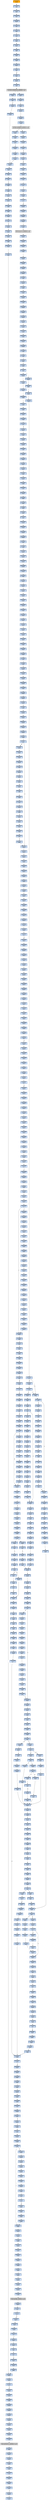 strict digraph G {
	graph [bgcolor=transparent,
		name=G
	];
	node [color=lightsteelblue,
		fillcolor=lightsteelblue,
		shape=rectangle,
		style=filled
	];
	"0x004369d3"	[label="0x004369d3
andl"];
	"0x004369d9"	[label="0x004369d9
orl"];
	"0x004369d3" -> "0x004369d9"	[color="#000000"];
	"0x004369f1"	[label="0x004369f1
movl"];
	"0x004369f4"	[label="0x004369f4
movl"];
	"0x004369f1" -> "0x004369f4"	[color="#000000"];
	"0x00436b6d"	[label="0x00436b6d
pushl"];
	"0x00436b6e"	[label="0x00436b6e
leal"];
	"0x00436b6d" -> "0x00436b6e"	[color="#000000"];
	"0x004367e7"	[label="0x004367e7
popl"];
	"0x004367e8"	[label="0x004367e8
movl"];
	"0x004367e7" -> "0x004367e8"	[color="#000000"];
	"0x004369c7"	[label="0x004369c7
movl"];
	"0x004369c9"	[label="0x004369c9
movl"];
	"0x004369c7" -> "0x004369c9"	[color="#000000"];
	"0x004367be"	[label="0x004367be
movb"];
	"0x004367c2"	[label="0x004367c2
movl"];
	"0x004367be" -> "0x004367c2"	[color="#000000"];
	"0x00436a85"	[label="0x00436a85
pushl"];
	"0x00436a86"	[label="0x00436a86
pushl"];
	"0x00436a85" -> "0x00436a86"	[color="#000000"];
	"0x00436416"	[label="0x00436416
jne"];
	"0x00436420"	[label="0x00436420
pushl"];
	"0x00436416" -> "0x00436420"	[color="#000000",
		label=T];
	"0x004369b8"	[label="0x004369b8
cmpl"];
	"0x004369bc"	[label="0x004369bc
jb"];
	"0x004369b8" -> "0x004369bc"	[color="#000000"];
	"0x004369b5"	[label="0x004369b5
pushl"];
	"0x004369b6"	[label="0x004369b6
movl"];
	"0x004369b5" -> "0x004369b6"	[color="#000000"];
	"0x004367fb"	[label="0x004367fb
subl"];
	"0x004367fd"	[label="0x004367fd
andl"];
	"0x004367fb" -> "0x004367fd"	[color="#000000"];
	"0x0043683f"	[label="0x0043683f
pushl"];
	"0x00436840"	[label="0x00436840
movl"];
	"0x0043683f" -> "0x00436840"	[color="#000000"];
	"0x0043697f"	[label="0x0043697f
movl"];
	"0x00436983"	[label="0x00436983
movl"];
	"0x0043697f" -> "0x00436983"	[color="#000000"];
	"0x004369ee"	[label="0x004369ee
movl"];
	"0x004369ee" -> "0x004369f1"	[color="#000000"];
	"0x00436cf8"	[label="0x00436cf8
popl"];
	"0x00436cf9"	[label="0x00436cf9
subl"];
	"0x00436cf8" -> "0x00436cf9"	[color="#000000"];
	"0x00436e9c"	[label="0x00436e9c
cmpl"];
	"0x00436ea0"	[label="0x00436ea0
jb"];
	"0x00436e9c" -> "0x00436ea0"	[color="#000000"];
	"0x00436eab"	[label="0x00436eab
movb"];
	"0x00436ead"	[label="0x00436ead
incl"];
	"0x00436eab" -> "0x00436ead"	[color="#000000"];
	"0x0043680b"	[label="0x0043680b
popl"];
	"0x0043680c"	[label="0x0043680c
ret"];
	"0x0043680b" -> "0x0043680c"	[color="#000000"];
	"0x00436a36"	[label="0x00436a36
jmp"];
	"0x00436a58"	[label="0x00436a58
movl"];
	"0x00436a36" -> "0x00436a58"	[color="#000000"];
	"0x00436f86"	[label="0x00436f86
addl"];
	"0x00436f89"	[label="0x00436f89
ret"];
	"0x00436f86" -> "0x00436f89"	[color="#000000"];
	"0x00436a2a"	[label="0x00436a2a
jmp"];
	"0x00436a2a" -> "0x00436a58"	[color="#000000"];
	"0x00436994"	[label="0x00436994
movl"];
	"0x00436996"	[label="0x00436996
movl"];
	"0x00436994" -> "0x00436996"	[color="#000000"];
	"0x00436729"	[label="0x00436729
addl"];
	"0x0043672f"	[label="0x0043672f
ret"];
	"0x00436729" -> "0x0043672f"	[color="#000000"];
	"0x00436425"	[label="0x00436425
ret"];
	"0x0043605d"	[label="0x0043605d
jne"];
	"0x0043605f"	[label="0x0043605f
leal"];
	"0x0043605d" -> "0x0043605f"	[color="#000000",
		label=F];
	"0x00436d32"	[label="0x00436d32
jae"];
	"0x00436d34"	[label="0x00436d34
movl"];
	"0x00436d32" -> "0x00436d34"	[color="#000000",
		label=F];
	"0x00436b74"	[label="0x00436b74
movl"];
	"0x00436b76"	[label="0x00436b76
call"];
	"0x00436b74" -> "0x00436b76"	[color="#000000"];
	"0x00436993"	[label="0x00436993
incl"];
	"0x00436993" -> "0x00436994"	[color="#000000"];
	"0x00436b5a"	[label="0x00436b5a
call"];
	"0x00436b63"	[label="0x00436b63
subl"];
	"0x00436b5a" -> "0x00436b63"	[color="#000000"];
	"0x004367b9"	[label="0x004367b9
movl"];
	"0x004367bb"	[label="0x004367bb
movb"];
	"0x004367b9" -> "0x004367bb"	[color="#000000"];
	"0x004369c0"	[label="0x004369c0
movb"];
	"0x004369c2"	[label="0x004369c2
incl"];
	"0x004369c0" -> "0x004369c2"	[color="#000000"];
	"0x00436817"	[label="0x00436817
movl"];
	"0x0043681d"	[label="0x0043681d
movl"];
	"0x00436817" -> "0x0043681d"	[color="#000000"];
	"0x00436988"	[label="0x00436988
movb"];
	"0x0043698b"	[label="0x0043698b
movl"];
	"0x00436988" -> "0x0043698b"	[color="#000000"];
	"0x00436373"	[label="0x00436373
movl"];
	"0x00436375"	[label="0x00436375
movl"];
	"0x00436373" -> "0x00436375"	[color="#000000"];
	"0x00436960"	[label="0x00436960
xorl"];
	"0x00436962"	[label="0x00436962
testl"];
	"0x00436960" -> "0x00436962"	[color="#000000"];
	"0x00436163"	[label="0x00436163
addl"];
	"0x00436169"	[label="0x00436169
movl"];
	"0x00436163" -> "0x00436169"	[color="#000000"];
	"0x004369f9"	[label="0x004369f9
subl"];
	"0x004369f4" -> "0x004369f9"	[color="#000000"];
	"0x00436174"	[label="0x00436174
movl"];
	"0x00436176"	[label="0x00436176
andl"];
	"0x00436174" -> "0x00436176"	[color="#000000"];
	"0x004369e1"	[label="0x004369e1
movl"];
	"0x004369e4"	[label="0x004369e4
movl"];
	"0x004369e1" -> "0x004369e4"	[color="#000000"];
	"0x00436a1d"	[label="0x00436a1d
cmpl"];
	"0x00436a20"	[label="0x00436a20
jae"];
	"0x00436a1d" -> "0x00436a20"	[color="#000000"];
	"0x00436a82"	[label="0x00436a82
popl"];
	"0x00436a83"	[label="0x00436a83
ret"];
	"0x00436a82" -> "0x00436a83"	[color="#000000"];
	"0x00436e2b"	[label="0x00436e2b
movl"];
	"0x00436e2e"	[label="0x00436e2e
leal"];
	"0x00436e2b" -> "0x00436e2e"	[color="#000000"];
	"0x0043684d"	[label="0x0043684d
leal"];
	"0x00436851"	[label="0x00436851
xorl"];
	"0x0043684d" -> "0x00436851"	[color="#000000"];
	"0x0043680a"	[label="0x0043680a
popl"];
	"0x0043680a" -> "0x0043680b"	[color="#000000"];
	"0x00436892"	[label="0x00436892
movl"];
	"0x0043689a"	[label="0x0043689a
movl"];
	"0x00436892" -> "0x0043689a"	[color="#000000"];
	"0x004369a7"	[label="0x004369a7
addl"];
	"0x004369ad"	[label="0x004369ad
ret"];
	"0x004369a7" -> "0x004369ad"	[color="#000000"];
	"0x0043604f"	[label="0x0043604f
call"];
	GETPROCADDRESS_KERNEL32_DLL	[color=lightgrey,
		fillcolor=lightgrey,
		label="GETPROCADDRESS_KERNEL32_DLL
GETPROCADDRESS-KERNEL32-DLL"];
	"0x0043604f" -> GETPROCADDRESS_KERNEL32_DLL	[color="#000000"];
	"0x00436251"	[label="0x00436251
je"];
	"0x00436264"	[label="0x00436264
movl"];
	"0x00436251" -> "0x00436264"	[color="#000000",
		label=T];
	"0x00436a71"	[label="0x00436a71
movl"];
	"0x00436a75"	[label="0x00436a75
addl"];
	"0x00436a71" -> "0x00436a75"	[color="#000000"];
	"0x0043638f"	[label="0x0043638f
movl"];
	"0x00436392"	[label="0x00436392
addl"];
	"0x0043638f" -> "0x00436392"	[color="#000000"];
	"0x00436929"	[label="0x00436929
incl"];
	"0x0043692a"	[label="0x0043692a
decl"];
	"0x00436929" -> "0x0043692a"	[color="#000000"];
	"0x0043695a"	[label="0x0043695a
movl"];
	"0x0043695a" -> "0x00436960"	[color="#000000"];
	"0x00436e78"	[label="0x00436e78
movl"];
	"0x00436e7d"	[label="0x00436e7d
movl"];
	"0x00436e78" -> "0x00436e7d"	[color="#000000"];
	"0x00436400"	[label="0x00436400
movl"];
	"0x00436405"	[label="0x00436405
pushl"];
	"0x00436400" -> "0x00436405"	[color="#000000"];
	"0x00436397"	[label="0x00436397
pushl"];
	"0x00436398"	[label="0x00436398
pushl"];
	"0x00436397" -> "0x00436398"	[color="#000000"];
	"0x004360b2"	[label="0x004360b2
pushl"];
	"0x004360b7"	[label="0x004360b7
pushl"];
	"0x004360b2" -> "0x004360b7"	[color="#000000"];
	"0x00436f5d"	[label="0x00436f5d
movl"];
	"0x00436f61"	[label="0x00436f61
movl"];
	"0x00436f5d" -> "0x00436f61"	[color="#000000"];
	"0x0043600c"	[label="0x0043600c
pushl"];
	"0x0043600d"	[label="0x0043600d
ret"];
	"0x0043600c" -> "0x0043600d"	[color="#000000"];
	"0x00436292"	[label="0x00436292
movl"];
	"0x00436298"	[label="0x00436298
movl"];
	"0x00436292" -> "0x00436298"	[color="#000000"];
	"0x00436e46"	[label="0x00436e46
movl"];
	"0x00436e49"	[label="0x00436e49
movl"];
	"0x00436e46" -> "0x00436e49"	[color="#000000"];
	"0x00436f4c"	[label="0x00436f4c
movb"];
	"0x00436f4e"	[label="0x00436f4e
movb"];
	"0x00436f4c" -> "0x00436f4e"	[color="#000000"];
	"0x00436845"	[label="0x00436845
movl"];
	"0x0043684b"	[label="0x0043684b
xorl"];
	"0x00436845" -> "0x0043684b"	[color="#000000"];
	"0x00436183"	[label="0x00436183
pushl"];
	"0x00436189"	[label="0x00436189
call"];
	"0x00436183" -> "0x00436189"	[color="#000000"];
	"0x00436af1"	[label="0x00436af1
movl"];
	"0x00436af7"	[label="0x00436af7
popl"];
	"0x00436af1" -> "0x00436af7"	[color="#000000"];
	"0x00436d3c"	[label="0x00436d3c
movl"];
	"0x00436d3e"	[label="0x00436d3e
movl"];
	"0x00436d3c" -> "0x00436d3e"	[color="#000000"];
	"0x00436904"	[label="0x00436904
shll"];
	"0x00436907"	[label="0x00436907
movw"];
	"0x00436904" -> "0x00436907"	[color="#000000"];
	"0x004367a4"	[label="0x004367a4
pushl"];
	"0x004367a5"	[label="0x004367a5
movl"];
	"0x004367a4" -> "0x004367a5"	[color="#000000"];
	"0x00436e3f"	[label="0x00436e3f
movb"];
	"0x00436e41"	[label="0x00436e41
incl"];
	"0x00436e3f" -> "0x00436e41"	[color="#000000"];
	"0x00436802"	[label="0x00436802
shrl"];
	"0x004367fd" -> "0x00436802"	[color="#000000"];
	"0x004367ee"	[label="0x004367ee
movl"];
	"0x004367f2"	[label="0x004367f2
subl"];
	"0x004367ee" -> "0x004367f2"	[color="#000000"];
	"0x00436ede"	[label="0x00436ede
subl"];
	"0x00436ee0"	[label="0x00436ee0
addl"];
	"0x00436ede" -> "0x00436ee0"	[color="#000000"];
	"0x004368ab"	[label="0x004368ab
addl"];
	"0x004368ad"	[label="0x004368ad
cmpl"];
	"0x004368ab" -> "0x004368ad"	[color="#000000"];
	"0x00436b4f"	[label="0x00436b4f
movl"];
	"0x00436b55"	[label="0x00436b55
repz"];
	"0x00436b4f" -> "0x00436b55"	[color="#000000"];
	"0x00436cb2"	[label="0x00436cb2
movb"];
	"0x00436cb9"	[label="0x00436cb9
xorl"];
	"0x00436cb2" -> "0x00436cb9"	[color="#000000"];
	"0x00436394"	[label="0x00436394
pushl"];
	"0x00436395"	[label="0x00436395
pushl"];
	"0x00436394" -> "0x00436395"	[color="#000000"];
	"0x00436915"	[label="0x00436915
andl"];
	"0x00436918"	[label="0x00436918
repz"];
	"0x00436915" -> "0x00436918"	[color="#000000"];
	"0x004362aa"	[label="0x004362aa
testl"];
	"0x004362ac"	[label="0x004362ac
jne"];
	"0x004362aa" -> "0x004362ac"	[color="#000000"];
	"0x0043624f"	[label="0x0043624f
orl"];
	"0x0043624f" -> "0x00436251"	[color="#000000"];
	"0x004366dc"	[label="0x004366dc
movl"];
	"0x004366e3"	[label="0x004366e3
movl"];
	"0x004366dc" -> "0x004366e3"	[color="#000000"];
	"0x00436f47"	[label="0x00436f47
movl"];
	"0x00436f49"	[label="0x00436f49
subl"];
	"0x00436f47" -> "0x00436f49"	[color="#000000"];
	"0x0043690f"	[label="0x0043690f
movl"];
	"0x00436911"	[label="0x00436911
movl"];
	"0x0043690f" -> "0x00436911"	[color="#000000"];
	"0x0043604a"	[label="0x0043604a
leal"];
	"0x0043604d"	[label="0x0043604d
pushl"];
	"0x0043604a" -> "0x0043604d"	[color="#000000"];
	"0x00436243"	[label="0x00436243
movl"];
	"0x00436249"	[label="0x00436249
movl"];
	"0x00436243" -> "0x00436249"	[color="#000000"];
	"0x00436378"	[label="0x00436378
movl"];
	"0x00436375" -> "0x00436378"	[color="#000000"];
	"0x004362bb"	[label="0x004362bb
movl"];
	"0x004362be"	[label="0x004362be
addl"];
	"0x004362bb" -> "0x004362be"	[color="#000000"];
	"0x00436ab5"	[label="0x00436ab5
movl"];
	"0x00436ab9"	[label="0x00436ab9
leal"];
	"0x00436ab5" -> "0x00436ab9"	[color="#000000"];
	"0x00436bad"	[label="0x00436bad
movl"];
	"0x00436baf"	[label="0x00436baf
call"];
	"0x00436bad" -> "0x00436baf"	[color="#000000"];
	"0x004367e5"	[label="0x004367e5
jae"];
	"0x004367e5" -> "0x004367e7"	[color="#000000",
		label=F];
	"0x004368d8"	[label="0x004368d8
movl"];
	"0x004368dc"	[label="0x004368dc
movl"];
	"0x004368d8" -> "0x004368dc"	[color="#000000"];
	"0x0043688e"	[label="0x0043688e
movl"];
	"0x0043688e" -> "0x00436892"	[color="#000000"];
	"0x00436afe"	[label="0x00436afe
popl"];
	"0x00436aff"	[label="0x00436aff
ret"];
	"0x00436afe" -> "0x00436aff"	[color="#000000"];
	"0x00436d2d"	[label="0x00436d2d
cmpl"];
	"0x00436d2d" -> "0x00436d32"	[color="#000000"];
	"0x00436cf1"	[label="0x00436cf1
ret"];
	"0x00436f6c"	[label="0x00436f6c
testb"];
	"0x00436cf1" -> "0x00436f6c"	[color="#000000"];
	"0x00436f57"	[label="0x00436f57
movl"];
	"0x00436f5b"	[label="0x00436f5b
addl"];
	"0x00436f57" -> "0x00436f5b"	[color="#000000"];
	"0x004367d9"	[label="0x004367d9
addl"];
	"0x004367db"	[label="0x004367db
movl"];
	"0x004367d9" -> "0x004367db"	[color="#000000"];
	"0x004369e6"	[label="0x004369e6
movl"];
	"0x004369e4" -> "0x004369e6"	[color="#000000"];
	"0x00436826"	[label="0x00436826
movl"];
	"0x0043682c"	[label="0x0043682c
addl"];
	"0x00436826" -> "0x0043682c"	[color="#000000"];
	"0x00436b6a"	[label="0x00436b6a
movl"];
	"0x00436b6c"	[label="0x00436b6c
pushl"];
	"0x00436b6a" -> "0x00436b6c"	[color="#000000"];
	"0x004368b3"	[label="0x004368b3
movl"];
	"0x004368b7"	[label="0x004368b7
ja"];
	"0x004368b3" -> "0x004368b7"	[color="#000000"];
	"0x0043615f"	[label="0x0043615f
movl"];
	"0x00436161"	[label="0x00436161
movl"];
	"0x0043615f" -> "0x00436161"	[color="#000000"];
	"0x004367eb"	[label="0x004367eb
movl"];
	"0x004367eb" -> "0x004367ee"	[color="#000000"];
	"0x00436415"	[label="0x00436415
popa"];
	"0x00436415" -> "0x00436416"	[color="#000000"];
	"0x004369a6"	[label="0x004369a6
popl"];
	"0x004369a6" -> "0x004369a7"	[color="#000000"];
	"0x00436b2a"	[label="0x00436b2a
movl"];
	"0x00436b30"	[label="0x00436b30
xorl"];
	"0x00436b2a" -> "0x00436b30"	[color="#000000"];
	"0x00436f83"	[label="0x00436f83
movb"];
	"0x00436f85"	[label="0x00436f85
popl"];
	"0x00436f83" -> "0x00436f85"	[color="#000000"];
	"0x00436a95"	[label="0x00436a95
pushl"];
	"0x00436a96"	[label="0x00436a96
call"];
	"0x00436a95" -> "0x00436a96"	[color="#000000"];
	"0x004361c8"	[label="0x004361c8
je"];
	"0x004361c8" -> "0x00436243"	[color="#000000",
		label=T];
	"0x004368c9"	[label="0x004368c9
cmpl"];
	"0x004368cc"	[label="0x004368cc
movl"];
	"0x004368c9" -> "0x004368cc"	[color="#000000"];
	"0x00436a19"	[label="0x00436a19
movl"];
	"0x00436a1b"	[label="0x00436a1b
jmp"];
	"0x00436a19" -> "0x00436a1b"	[color="#000000"];
	"0x00436a38"	[label="0x00436a38
cmpl"];
	"0x00436a3b"	[label="0x00436a3b
jae"];
	"0x00436a38" -> "0x00436a3b"	[color="#000000"];
	"0x00436885"	[label="0x00436885
movl"];
	"0x00436888"	[label="0x00436888
movl"];
	"0x00436885" -> "0x00436888"	[color="#000000"];
	"0x00436bb4"	[label="0x00436bb4
testb"];
	"0x00436bb6"	[label="0x00436bb6
jne"];
	"0x00436bb4" -> "0x00436bb6"	[color="#000000"];
	"0x00436a25"	[label="0x00436a25
sbbl"];
	"0x00436a27"	[label="0x00436a27
addl"];
	"0x00436a25" -> "0x00436a27"	[color="#000000"];
	"0x00436972"	[label="0x00436972
je"];
	"0x00436972" -> "0x00436996"	[color="#000000",
		label=T];
	"0x00436974"	[label="0x00436974
movl"];
	"0x00436972" -> "0x00436974"	[color="#000000",
		label=F];
	"0x004361b0"	[label="0x004361b0
je"];
	"0x004361ba"	[label="0x004361ba
movl"];
	"0x004361b0" -> "0x004361ba"	[color="#000000",
		label=T];
	"0x004360e8"	[label="0x004360e8
pushl"];
	"0x004360e9"	[label="0x004360e9
movl"];
	"0x004360e8" -> "0x004360e9"	[color="#000000"];
	"0x0043608d"	[label="0x0043608d
movl"];
	"0x00436093"	[label="0x00436093
orl"];
	"0x0043608d" -> "0x00436093"	[color="#000000"];
	"0x00436f5b" -> "0x00436f5d"	[color="#000000"];
	"0x00436a42"	[label="0x00436a42
jmp"];
	"0x00436a42" -> "0x00436a58"	[color="#000000"];
	"0x0043640d"	[label="0x0043640d
orl"];
	"0x0043640f"	[label="0x0043640f
movl"];
	"0x0043640d" -> "0x0043640f"	[color="#000000"];
	"0x00436a44"	[label="0x00436a44
cmpl"];
	"0x00436a3b" -> "0x00436a44"	[color="#000000",
		label=T];
	"0x00436a3d"	[label="0x00436a3d
movl"];
	"0x00436a3b" -> "0x00436a3d"	[color="#000000",
		label=F];
	"0x00436a6a"	[label="0x00436a6a
subl"];
	"0x00436a6c"	[label="0x00436a6c
subl"];
	"0x00436a6a" -> "0x00436a6c"	[color="#000000"];
	"0x004369fd"	[label="0x004369fd
movl"];
	"0x00436a00"	[label="0x00436a00
andl"];
	"0x004369fd" -> "0x00436a00"	[color="#000000"];
	"0x0043611d"	[label="0x0043611d
xorl"];
	"0x0043611f"	[label="0x0043611f
orl"];
	"0x0043611d" -> "0x0043611f"	[color="#000000"];
	"0x0043602f"	[label="0x0043602f
jne"];
	"0x00436035"	[label="0x00436035
leal"];
	"0x0043602f" -> "0x00436035"	[color="#000000",
		label=F];
	"0x00436ec6"	[label="0x00436ec6
movl"];
	"0x00436ec8"	[label="0x00436ec8
cmpl"];
	"0x00436ec6" -> "0x00436ec8"	[color="#000000"];
	"0x00436ca5"	[label="0x00436ca5
jne"];
	"0x00436ca5" -> "0x00436cb2"	[color="#000000",
		label=T];
	"0x00436804"	[label="0x00436804
addl"];
	"0x00436802" -> "0x00436804"	[color="#000000"];
	"0x00436384"	[label="0x00436384
jmp"];
	"0x00436271"	[label="0x00436271
movl"];
	"0x00436384" -> "0x00436271"	[color="#000000"];
	"0x00436f51"	[label="0x00436f51
movl"];
	"0x00436f53"	[label="0x00436f53
cmpl"];
	"0x00436f51" -> "0x00436f53"	[color="#000000"];
	"0x00436abc"	[label="0x00436abc
pushl"];
	"0x00436ab9" -> "0x00436abc"	[color="#000000"];
	"0x00436154"	[label="0x00436154
popl"];
	"0x00436155"	[label="0x00436155
jmp"];
	"0x00436154" -> "0x00436155"	[color="#000000"];
	"0x00436ea2"	[label="0x00436ea2
movl"];
	"0x00436ea5"	[label="0x00436ea5
movl"];
	"0x00436ea2" -> "0x00436ea5"	[color="#000000"];
	"0x00436108"	[label="0x00436108
incb"];
	"0x0043610e"	[label="0x0043610e
pushl"];
	"0x00436108" -> "0x0043610e"	[color="#000000"];
	"0x00436718"	[label="0x00436718
testb"];
	"0x0043671a"	[label="0x0043671a
jne"];
	"0x00436718" -> "0x0043671a"	[color="#000000"];
	"0x004360eb"	[label="0x004360eb
addl"];
	"0x004360e9" -> "0x004360eb"	[color="#000000"];
	"0x004368eb"	[label="0x004368eb
andl"];
	"0x004368f0"	[label="0x004368f0
subl"];
	"0x004368eb" -> "0x004368f0"	[color="#000000"];
	"0x00436f81"	[label="0x00436f81
popl"];
	"0x00436f82"	[label="0x00436f82
popl"];
	"0x00436f81" -> "0x00436f82"	[color="#000000"];
	"0x00436949"	[label="0x00436949
je"];
	"0x00436949" -> "0x0043695a"	[color="#000000",
		label=T];
	"0x004368c4"	[label="0x004368c4
movl"];
	"0x004368c7"	[label="0x004368c7
addl"];
	"0x004368c4" -> "0x004368c7"	[color="#000000"];
	"0x00436d3b"	[label="0x00436d3b
incl"];
	"0x00436d3b" -> "0x00436d3c"	[color="#000000"];
	"0x0043692b"	[label="0x0043692b
addl"];
	"0x0043692e"	[label="0x0043692e
cmpl"];
	"0x0043692b" -> "0x0043692e"	[color="#000000"];
	"0x00436151"	[label="0x00436151
popl"];
	"0x00436152"	[label="0x00436152
popl"];
	"0x00436151" -> "0x00436152"	[color="#000000"];
	"0x00436b12"	[label="0x00436b12
movl"];
	"0x00436b14"	[label="0x00436b14
movl"];
	"0x00436b12" -> "0x00436b14"	[color="#000000"];
	"0x004360fc"	[label="0x004360fc
call"];
	"0x004366c8"	[label="0x004366c8
movl"];
	"0x004360fc" -> "0x004366c8"	[color="#000000"];
	"0x004362a2"	[label="0x004362a2
movl"];
	"0x004362a8"	[label="0x004362a8
movl"];
	"0x004362a2" -> "0x004362a8"	[color="#000000"];
	"0x00436b24"	[label="0x00436b24
movl"];
	"0x00436b24" -> "0x00436b2a"	[color="#000000"];
	"0x00436e97"	[label="0x00436e97
leal"];
	"0x00436e9a"	[label="0x00436e9a
jmp"];
	"0x00436e97" -> "0x00436e9a"	[color="#000000"];
	"0x00436a83" -> "0x00436d2d"	[color="#000000"];
	"0x00436e95"	[label="0x00436e95
addl"];
	"0x00436a83" -> "0x00436e95"	[color="#000000"];
	"0x00436877"	[label="0x00436877
jb"];
	"0x00436879"	[label="0x00436879
movl"];
	"0x00436877" -> "0x00436879"	[color="#000000",
		label=F];
	"0x00436f6e"	[label="0x00436f6e
je"];
	"0x00436f70"	[label="0x00436f70
cmpl"];
	"0x00436f6e" -> "0x00436f70"	[color="#000000",
		label=F];
	"0x00436e24"	[label="0x00436e24
je"];
	"0x00436e24" -> "0x00436e9c"	[color="#000000",
		label=T];
	"0x00436e26"	[label="0x00436e26
cmpl"];
	"0x00436e24" -> "0x00436e26"	[color="#000000",
		label=F];
	"0x00436cbb"	[label="0x00436cbb
cmpb"];
	"0x00436cc3"	[label="0x00436cc3
jne"];
	"0x00436cbb" -> "0x00436cc3"	[color="#000000"];
	"0x00436ce8"	[label="0x00436ce8
movb"];
	"0x00436cea"	[label="0x00436cea
popl"];
	"0x00436ce8" -> "0x00436cea"	[color="#000000"];
	"0x00436a27" -> "0x00436a2a"	[color="#000000"];
	"0x00436af8"	[label="0x00436af8
popl"];
	"0x00436af9"	[label="0x00436af9
addl"];
	"0x00436af8" -> "0x00436af9"	[color="#000000"];
	"0x004368e9"	[label="0x004368e9
movl"];
	"0x004368e9" -> "0x004368eb"	[color="#000000"];
	"0x00436869"	[label="0x00436869
movl"];
	"0x0043686d"	[label="0x0043686d
leal"];
	"0x00436869" -> "0x0043686d"	[color="#000000"];
	"0x00436e34"	[label="0x00436e34
jb"];
	"0x00436e36"	[label="0x00436e36
movl"];
	"0x00436e34" -> "0x00436e36"	[color="#000000",
		label=F];
	"0x00436e67"	[label="0x00436e67
movl"];
	"0x00436e34" -> "0x00436e67"	[color="#000000",
		label=T];
	"0x00436b32"	[label="0x00436b32
movl"];
	"0x00436b30" -> "0x00436b32"	[color="#000000"];
	"0x00436e90"	[label="0x00436e90
call"];
	"0x004369b0"	[label="0x004369b0
pushl"];
	"0x00436e90" -> "0x004369b0"	[color="#000000"];
	"0x00436ca3"	[label="0x00436ca3
testb"];
	"0x00436ca3" -> "0x00436ca5"	[color="#000000"];
	"0x004368a1"	[label="0x004368a1
movl"];
	"0x004368a5"	[label="0x004368a5
movl"];
	"0x004368a1" -> "0x004368a5"	[color="#000000"];
	"0x004367b3"	[label="0x004367b3
pushl"];
	"0x004367b4"	[label="0x004367b4
movl"];
	"0x004367b3" -> "0x004367b4"	[color="#000000"];
	"0x0043683a"	[label="0x0043683a
pushl"];
	"0x0043683b"	[label="0x0043683b
pushl"];
	"0x0043683a" -> "0x0043683b"	[color="#000000"];
	"0x00436853"	[label="0x00436853
repz"];
	"0x00436855"	[label="0x00436855
movl"];
	"0x00436853" -> "0x00436855"	[color="#000000"];
	"0x00436813"	[label="0x00436813
movl"];
	"0x00436813" -> "0x00436817"	[color="#000000"];
	"0x00436048"	[label="0x00436048
movl"];
	"0x00436048" -> "0x0043604a"	[color="#000000"];
	"0x00436b0c"	[label="0x00436b0c
pushl"];
	"0x00436b0d"	[label="0x00436b0d
movl"];
	"0x00436b0c" -> "0x00436b0d"	[color="#000000"];
	"0x00436b59"	[label="0x00436b59
stosb"];
	"0x00436b59" -> "0x00436b5a"	[color="#000000"];
	"0x004362f1"	[label="0x004362f1
jne"];
	"0x00436365"	[label="0x00436365
movl"];
	"0x004362f1" -> "0x00436365"	[color="#000000",
		label=T];
	"0x00436106"	[label="0x00436106
jne"];
	"0x00436106" -> "0x00436108"	[color="#000000",
		label=F];
	"0x00436106" -> "0x00436155"	[color="#000000",
		label=T];
	"0x00436aa3"	[label="0x00436aa3
movl"];
	"0x00436aa8"	[label="0x00436aa8
addl"];
	"0x00436aa3" -> "0x00436aa8"	[color="#000000"];
	"0x00436ab3"	[label="0x00436ab3
jb"];
	"0x00436ab3" -> "0x00436ab5"	[color="#000000",
		label=F];
	"0x00436059"	[label="0x00436059
jne"];
	"0x0043605b"	[label="0x0043605b
cmpb"];
	"0x00436059" -> "0x0043605b"	[color="#000000",
		label=F];
	"0x00436e72"	[label="0x00436e72
subl"];
	"0x00436e74"	[label="0x00436e74
addl"];
	"0x00436e72" -> "0x00436e74"	[color="#000000"];
	"0x00436e6d"	[label="0x00436e6d
movl"];
	"0x00436e6d" -> "0x00436e72"	[color="#000000"];
	"0x004366cc"	[label="0x004366cc
subl"];
	"0x004366d2"	[label="0x004366d2
leal"];
	"0x004366cc" -> "0x004366d2"	[color="#000000"];
	"0x004369c3"	[label="0x004369c3
movb"];
	"0x004369c2" -> "0x004369c3"	[color="#000000"];
	"0x00436a77"	[label="0x00436a77
movl"];
	"0x00436a7d"	[label="0x00436a7d
popl"];
	"0x00436a77" -> "0x00436a7d"	[color="#000000"];
	"0x00436a49"	[label="0x00436a49
movl"];
	"0x00436a4e"	[label="0x00436a4e
jmp"];
	"0x00436a49" -> "0x00436a4e"	[color="#000000"];
	"0x00436b0f"	[label="0x00436b0f
leal"];
	"0x00436b0d" -> "0x00436b0f"	[color="#000000"];
	"0x00436ea8"	[label="0x00436ea8
shll"];
	"0x00436ea5" -> "0x00436ea8"	[color="#000000"];
	"0x00436b37"	[label="0x00436b37
movl"];
	"0x00436b3d"	[label="0x00436b3d
movl"];
	"0x00436b37" -> "0x00436b3d"	[color="#000000"];
	"0x0043604e"	[label="0x0043604e
pushl"];
	"0x0043604e" -> "0x0043604f"	[color="#000000"];
	"0x004368d5"	[label="0x004368d5
movl"];
	"0x004368d5" -> "0x004368d8"	[color="#000000"];
	"0x00436367"	[label="0x00436367
addl"];
	"0x00436365" -> "0x00436367"	[color="#000000"];
	"0x00436ef3"	[label="0x00436ef3
shrl"];
	"0x00436ef5"	[label="0x00436ef5
addl"];
	"0x00436ef3" -> "0x00436ef5"	[color="#000000"];
	"0x004368c7" -> "0x004368c9"	[color="#000000"];
	"0x004361a8"	[label="0x004361a8
movl"];
	"0x004361ae"	[label="0x004361ae
orl"];
	"0x004361a8" -> "0x004361ae"	[color="#000000"];
	"0x0043685e"	[label="0x0043685e
movl"];
	"0x00436862"	[label="0x00436862
jbe"];
	"0x0043685e" -> "0x00436862"	[color="#000000"];
	"0x00436ccb"	[label="0x00436ccb
jmp"];
	"0x00436cd4"	[label="0x00436cd4
movl"];
	"0x00436ccb" -> "0x00436cd4"	[color="#000000"];
	"0x0043636e"	[label="0x0043636e
jmp"];
	"0x00436367" -> "0x0043636e"	[color="#000000"];
	"0x00436e5f"	[label="0x00436e5f
movl"];
	"0x00436e62"	[label="0x00436e62
movl"];
	"0x00436e5f" -> "0x00436e62"	[color="#000000"];
	"0x00436b6c" -> "0x00436b6d"	[color="#000000"];
	"0x004369be"	[label="0x004369be
movl"];
	"0x004369be" -> "0x004369c0"	[color="#000000"];
	"0x00436eae"	[label="0x00436eae
movb"];
	"0x00436ead" -> "0x00436eae"	[color="#000000"];
	"0x00436e50"	[label="0x00436e50
andl"];
	"0x00436e55"	[label="0x00436e55
addl"];
	"0x00436e50" -> "0x00436e55"	[color="#000000"];
	"0x00436aa2"	[label="0x00436aa2
popl"];
	"0x00436aa2" -> "0x00436aa3"	[color="#000000"];
	"0x004369d0"	[label="0x004369d0
shll"];
	"0x004369d0" -> "0x004369d3"	[color="#000000"];
	"0x00436a7f"	[label="0x00436a7f
movl"];
	"0x00436a7f" -> "0x00436a82"	[color="#000000"];
	"0x00436cf2"	[label="0x00436cf2
call"];
	"0x00436a96" -> "0x00436cf2"	[color="#000000"];
	"0x00436f6c" -> "0x00436f6e"	[color="#000000"];
	"0x004363ff"	[label="0x004363ff
popl"];
	"0x004363ff" -> "0x00436400"	[color="#000000"];
	"0x004367e3"	[label="0x004367e3
cmpl"];
	"0x004367e3" -> "0x004367e5"	[color="#000000"];
	"0x0043684b" -> "0x0043684d"	[color="#000000"];
	"0x00436834"	[label="0x00436834
subl"];
	"0x00436baf" -> "0x00436834"	[color="#000000"];
	"0x004369a4"	[label="0x004369a4
movb"];
	"0x004369a4" -> "0x004369a6"	[color="#000000"];
	"0x0043690a"	[label="0x0043690a
shrl"];
	"0x0043690d"	[label="0x0043690d
repz"];
	"0x0043690a" -> "0x0043690d"	[color="#000000"];
	"0x0043699c"	[label="0x0043699c
incl"];
	"0x00436996" -> "0x0043699c"	[color="#000000"];
	"0x00436f07"	[label="0x00436f07
movl"];
	"0x00436f0d"	[label="0x00436f0d
movl"];
	"0x00436f07" -> "0x00436f0d"	[color="#000000"];
	"0x00436806"	[label="0x00436806
popl"];
	"0x00436804" -> "0x00436806"	[color="#000000"];
	"0x00436964"	[label="0x00436964
jbe"];
	"0x00436966"	[label="0x00436966
movl"];
	"0x00436964" -> "0x00436966"	[color="#000000",
		label=F];
	"0x00436a9b"	[label="0x00436a9b
movb"];
	"0x00436a9b" -> "0x00436aa2"	[color="#000000"];
	"0x00436f39"	[label="0x00436f39
movl"];
	"0x00436f3d"	[label="0x00436f3d
incl"];
	"0x00436f39" -> "0x00436f3d"	[color="#000000"];
	"0x00436389"	[label="0x00436389
movl"];
	"0x00436389" -> "0x0043638f"	[color="#000000"];
	"0x00436efc"	[label="0x00436efc
movl"];
	"0x00436f03"	[label="0x00436f03
testl"];
	"0x00436efc" -> "0x00436f03"	[color="#000000"];
	"0x0043689e"	[label="0x0043689e
leal"];
	"0x0043689a" -> "0x0043689e"	[color="#000000"];
	"0x004369e9"	[label="0x004369e9
cmpl"];
	"0x004369e6" -> "0x004369e9"	[color="#000000"];
	"0x00436f2b"	[label="0x00436f2b
movl"];
	"0x00436f31"	[label="0x00436f31
movl"];
	"0x00436f2b" -> "0x00436f31"	[color="#000000"];
	"0x004368bd"	[label="0x004368bd
movl"];
	"0x004368b7" -> "0x004368bd"	[color="#000000",
		label=F];
	"0x004362a8" -> "0x004362aa"	[color="#000000"];
	"0x00436179"	[label="0x00436179
repz"];
	"0x0043617b"	[label="0x0043617b
popl"];
	"0x00436179" -> "0x0043617b"	[color="#000000"];
	"0x00436a6e"	[label="0x00436a6e
popl"];
	"0x00436a6c" -> "0x00436a6e"	[color="#000000"];
	"0x004369cc"	[label="0x004369cc
movl"];
	"0x004369c9" -> "0x004369cc"	[color="#000000"];
	"0x00436b98"	[label="0x00436b98
movb"];
	"0x0043680c" -> "0x00436b98"	[color="#000000"];
	"0x00436a47"	[label="0x00436a47
jae"];
	"0x00436a47" -> "0x00436a49"	[color="#000000",
		label=F];
	"0x00436a31"	[label="0x00436a31
movl"];
	"0x00436a31" -> "0x00436a36"	[color="#000000"];
	"0x00436ee9"	[label="0x00436ee9
movl"];
	"0x00436eec"	[label="0x00436eec
subl"];
	"0x00436ee9" -> "0x00436eec"	[color="#000000"];
	"0x0043639a"	[label="0x0043639a
pushl"];
	"0x00436398" -> "0x0043639a"	[color="#000000"];
	"0x00436e31"	[label="0x00436e31
cmpl"];
	"0x00436e2e" -> "0x00436e31"	[color="#000000"];
	"0x00436f80"	[label="0x00436f80
popl"];
	"0x00436f80" -> "0x00436f81"	[color="#000000"];
	"0x004367d4"	[label="0x004367d4
orl"];
	"0x004367d6"	[label="0x004367d6
movl"];
	"0x004367d4" -> "0x004367d6"	[color="#000000"];
	"0x004362c0"	[label="0x004362c0
addl"];
	"0x004362c6"	[label="0x004362c6
testl"];
	"0x004362c0" -> "0x004362c6"	[color="#000000"];
	"0x0043604d" -> "0x0043604e"	[color="#000000"];
	"0x00436e80"	[label="0x00436e80
subl"];
	"0x00436e82"	[label="0x00436e82
andl"];
	"0x00436e80" -> "0x00436e82"	[color="#000000"];
	"0x004361c0"	[label="0x004361c0
movl"];
	"0x004361c6"	[label="0x004361c6
subl"];
	"0x004361c0" -> "0x004361c6"	[color="#000000"];
	"0x00436d36"	[label="0x00436d36
movb"];
	"0x00436d38"	[label="0x00436d38
movl"];
	"0x00436d36" -> "0x00436d38"	[color="#000000"];
	"0x00436926"	[label="0x00436926
addl"];
	"0x00436926" -> "0x00436929"	[color="#000000"];
	"0x00436807"	[label="0x00436807
movl"];
	"0x00436807" -> "0x0043680a"	[color="#000000"];
	"0x00436029"	[label="0x00436029
movl"];
	"0x00436029" -> "0x0043602f"	[color="#000000"];
	"0x0043691a"	[label="0x0043691a
movl"];
	"0x0043691e"	[label="0x0043691e
movl"];
	"0x0043691a" -> "0x0043691e"	[color="#000000"];
	"0x00436ed1"	[label="0x00436ed1
jae"];
	"0x00436ed3"	[label="0x00436ed3
movl"];
	"0x00436ed1" -> "0x00436ed3"	[color="#000000",
		label=F];
	"0x00436f37"	[label="0x00436f37
movl"];
	"0x00436f37" -> "0x00436f39"	[color="#000000"];
	"0x0043637b"	[label="0x0043637b
addl"];
	"0x0043637e"	[label="0x0043637e
movl"];
	"0x0043637b" -> "0x0043637e"	[color="#000000"];
	"0x004367de"	[label="0x004367de
movl"];
	"0x004367db" -> "0x004367de"	[color="#000000"];
	"0x004362c8"	[label="0x004362c8
je"];
	"0x004362c6" -> "0x004362c8"	[color="#000000"];
	"0x00436ecb"	[label="0x00436ecb
movl"];
	"0x00436ec8" -> "0x00436ecb"	[color="#000000"];
	"0x0043639d"	[label="0x0043639d
pushl"];
	"0x0043639a" -> "0x0043639d"	[color="#000000"];
	"0x00436ece"	[label="0x00436ece
movl"];
	"0x00436ecb" -> "0x00436ece"	[color="#000000"];
	"0x004362b1"	[label="0x004362b1
addl"];
	"0x004362b3"	[label="0x004362b3
addl"];
	"0x004362b1" -> "0x004362b3"	[color="#000000"];
	"0x00436e42"	[label="0x00436e42
movb"];
	"0x00436e41" -> "0x00436e42"	[color="#000000"];
	"0x004360bc"	[label="0x004360bc
pushl"];
	"0x004360b7" -> "0x004360bc"	[color="#000000"];
	"0x00436d3a"	[label="0x00436d3a
incl"];
	"0x00436d38" -> "0x00436d3a"	[color="#000000"];
	"0x004366d6"	[label="0x004366d6
pushl"];
	"0x004366d2" -> "0x004366d6"	[color="#000000"];
	"0x00436110"	[label="0x00436110
pushl"];
	"0x00436111"	[label="0x00436111
pushl"];
	"0x00436110" -> "0x00436111"	[color="#000000"];
	"0x00436a6f"	[label="0x00436a6f
shrl"];
	"0x00436a6e" -> "0x00436a6f"	[color="#000000"];
	"0x0043699f"	[label="0x0043699f
jb"];
	"0x004369a1"	[label="0x004369a1
popl"];
	"0x0043699f" -> "0x004369a1"	[color="#000000",
		label=F];
	"0x00436287"	[label="0x00436287
testl"];
	"0x00436289"	[label="0x00436289
jne"];
	"0x00436287" -> "0x00436289"	[color="#000000"];
	"0x00436a22"	[label="0x00436a22
cmpl"];
	"0x00436a22" -> "0x00436a25"	[color="#000000"];
	"0x00436e29"	[label="0x00436e29
jb"];
	"0x00436e26" -> "0x00436e29"	[color="#000000"];
	"0x00436e1f"	[label="0x00436e1f
popl"];
	"0x00436e20"	[label="0x00436e20
testb"];
	"0x00436e1f" -> "0x00436e20"	[color="#000000"];
	"0x0043685c"	[label="0x0043685c
cmpl"];
	"0x00436855" -> "0x0043685c"	[color="#000000"];
	"0x00436943"	[label="0x00436943
cmpl"];
	"0x00436943" -> "0x00436949"	[color="#000000"];
	"0x00436008"	[label="0x00436008
jmp"];
	"0x0043600d" -> "0x00436008"	[color="#000000"];
	"0x00436056"	[label="0x00436056
movb"];
	"0x00436058"	[label="0x00436058
scasb"];
	"0x00436056" -> "0x00436058"	[color="#000000"];
	"0x00436f85" -> "0x00436f86"	[color="#000000"];
	"0x00436e88"	[label="0x00436e88
shrl"];
	"0x00436e82" -> "0x00436e88"	[color="#000000"];
	"0x00436f22"	[label="0x00436f22
leal"];
	"0x00436f25"	[label="0x00436f25
movl"];
	"0x00436f22" -> "0x00436f25"	[color="#000000"];
	"0x004369bc" -> "0x004369ee"	[color="#000000",
		label=T];
	"0x004369bc" -> "0x004369be"	[color="#000000",
		label=F];
	"0x00436a44" -> "0x00436a47"	[color="#000000"];
	"0x00436f74"	[label="0x00436f74
jb"];
	"0x00436f70" -> "0x00436f74"	[color="#000000"];
	"0x00436f55"	[label="0x00436f55
jb"];
	"0x00436f55" -> "0x00436f57"	[color="#000000",
		label=F];
	"0x00436e39"	[label="0x00436e39
movl"];
	"0x00436e3c"	[label="0x00436e3c
shll"];
	"0x00436e39" -> "0x00436e3c"	[color="#000000"];
	"0x004368f4"	[label="0x004368f4
movb"];
	"0x004368f6"	[label="0x004368f6
movl"];
	"0x004368f4" -> "0x004368f6"	[color="#000000"];
	"0x00436121"	[label="0x00436121
je"];
	"0x00436121" -> "0x00436151"	[color="#000000",
		label=T];
	"0x00436a8b"	[label="0x00436a8b
xorl"];
	"0x00436a8d"	[label="0x00436a8d
leal"];
	"0x00436a8b" -> "0x00436a8d"	[color="#000000"];
	"0x00436cda"	[label="0x00436cda
leal"];
	"0x00436cde"	[label="0x00436cde
movl"];
	"0x00436cda" -> "0x00436cde"	[color="#000000"];
	"0x00436726"	[label="0x00436726
movl"];
	"0x0043671a" -> "0x00436726"	[color="#000000",
		label=T];
	"0x00436922"	[label="0x00436922
movl"];
	"0x00436922" -> "0x00436926"	[color="#000000"];
	"0x00436cc9"	[label="0x00436cc9
jb"];
	"0x00436cc9" -> "0x00436ccb"	[color="#000000",
		label=F];
	"0x00436aab"	[label="0x00436aab
shll"];
	"0x00436aad"	[label="0x00436aad
addl"];
	"0x00436aab" -> "0x00436aad"	[color="#000000"];
	"0x00436a65"	[label="0x00436a65
movl"];
	"0x00436a65" -> "0x00436a6a"	[color="#000000"];
	"0x00436406"	[label="0x00436406
addl"];
	"0x0043640c"	[label="0x0043640c
popl"];
	"0x00436406" -> "0x0043640c"	[color="#000000"];
	"0x00436bc3"	[label="0x00436bc3
xorl"];
	"0x00436bc5"	[label="0x00436bc5
movl"];
	"0x00436bc3" -> "0x00436bc5"	[color="#000000"];
	"0x00436907" -> "0x0043690a"	[color="#000000"];
	"0x00436ef7"	[label="0x00436ef7
cmpl"];
	"0x00436efa"	[label="0x00436efa
jae"];
	"0x00436ef7" -> "0x00436efa"	[color="#000000"];
	"0x00436cb9" -> "0x00436cbb"	[color="#000000"];
	"0x00436a1b" -> "0x00436a58"	[color="#000000"];
	"0x00436a3d" -> "0x00436a42"	[color="#000000"];
	"0x00436396"	[label="0x00436396
pushl"];
	"0x00436395" -> "0x00436396"	[color="#000000"];
	"0x004369de"	[label="0x004369de
addl"];
	"0x004369de" -> "0x004369e1"	[color="#000000"];
	"0x004367b4" -> "0x004367b9"	[color="#000000"];
	"0x004360fb"	[label="0x004360fb
pushl"];
	"0x004360fb" -> "0x004360fc"	[color="#000000"];
	"0x00436871"	[label="0x00436871
incl"];
	"0x0043686d" -> "0x00436871"	[color="#000000"];
	"0x0043696d"	[label="0x0043696d
movb"];
	"0x00436966" -> "0x0043696d"	[color="#000000"];
	"0x00436022"	[label="0x00436022
cmpl"];
	"0x00436022" -> "0x00436029"	[color="#000000"];
	"0x004367c7"	[label="0x004367c7
movl"];
	"0x004367cb"	[label="0x004367cb
shll"];
	"0x004367c7" -> "0x004367cb"	[color="#000000"];
	"0x00436efa" -> "0x00436efc"	[color="#000000",
		label=F];
	"0x00436f16"	[label="0x00436f16
movl"];
	"0x00436efa" -> "0x00436f16"	[color="#000000",
		label=T];
	"0x004368d3"	[label="0x004368d3
jl"];
	"0x004368d3" -> "0x004368d5"	[color="#000000",
		label=F];
	"0x004368d3" -> "0x00436922"	[color="#000000",
		label=T];
	"0x00436872"	[label="0x00436872
incl"];
	"0x00436871" -> "0x00436872"	[color="#000000"];
	"0x004361c6" -> "0x004361c8"	[color="#000000"];
	"0x0043600e"	[label="0x0043600e
call"];
	"0x00436008" -> "0x0043600e"	[color="#000000"];
	"0x004367d6" -> "0x004367d9"	[color="#000000"];
	"0x00436cc5"	[label="0x00436cc5
incl"];
	"0x00436cc6"	[label="0x00436cc6
cmpl"];
	"0x00436cc5" -> "0x00436cc6"	[color="#000000"];
	"0x0043626f"	[label="0x0043626f
addl"];
	"0x0043626f" -> "0x00436271"	[color="#000000"];
	"0x004360a7"	[label="0x004360a7
cmpl"];
	"0x004360aa"	[label="0x004360aa
je"];
	"0x004360a7" -> "0x004360aa"	[color="#000000"];
	"0x00436cd4" -> "0x00436cda"	[color="#000000"];
	"0x00436a14"	[label="0x00436a14
xorl"];
	"0x00436a16"	[label="0x00436a16
movb"];
	"0x00436a14" -> "0x00436a16"	[color="#000000"];
	"0x00436ea8" -> "0x00436eab"	[color="#000000"];
	"0x00436ce5"	[label="0x00436ce5
popl"];
	"0x00436ce6"	[label="0x00436ce6
popl"];
	"0x00436ce5" -> "0x00436ce6"	[color="#000000"];
	"0x00436b08"	[label="0x00436b08
movl"];
	"0x00436b08" -> "0x00436b0c"	[color="#000000"];
	"0x004368cf"	[label="0x004368cf
movl"];
	"0x004368cc" -> "0x004368cf"	[color="#000000"];
	"0x00436a5a"	[label="0x00436a5a
movl"];
	"0x00436a58" -> "0x00436a5a"	[color="#000000"];
	"0x00436ece" -> "0x00436ed1"	[color="#000000"];
	"0x00436a84"	[label="0x00436a84
pushl"];
	"0x00436a84" -> "0x00436a85"	[color="#000000"];
	"0x004369b2"	[label="0x004369b2
pushl"];
	"0x004369b3"	[label="0x004369b3
movl"];
	"0x004369b2" -> "0x004369b3"	[color="#000000"];
	"0x004369b1"	[label="0x004369b1
pushl"];
	"0x004369b0" -> "0x004369b1"	[color="#000000"];
	"0x00436f7a"	[label="0x00436f7a
movl"];
	"0x00436f74" -> "0x00436f7a"	[color="#000000",
		label=F];
	VIRTUALPROTECT_KERNEL32_DLL	[color=lightgrey,
		fillcolor=lightgrey,
		label="VIRTUALPROTECT_KERNEL32_DLL
VIRTUALPROTECT-KERNEL32-DLL"];
	VIRTUALPROTECT_KERNEL32_DLL -> "0x004363ff"	[color="#000000"];
	"0x00436274"	[label="0x00436274
testl"];
	"0x00436271" -> "0x00436274"	[color="#000000"];
	"0x00436e31" -> "0x00436e34"	[color="#000000"];
	"0x00436a62"	[label="0x00436a62
movl"];
	"0x00436a62" -> "0x00436a65"	[color="#000000"];
	"0x0043691e" -> "0x00436922"	[color="#000000"];
	"0x004360b0"	[label="0x004360b0
pushl"];
	"0x004360b0" -> "0x004360b2"	[color="#000000"];
	"0x00436a5d"	[label="0x00436a5d
addl"];
	"0x00436a5f"	[label="0x00436a5f
movl"];
	"0x00436a5d" -> "0x00436a5f"	[color="#000000"];
	"0x00436b06"	[label="0x00436b06
movl"];
	"0x00436b06" -> "0x00436b08"	[color="#000000"];
	"0x00436062"	[label="0x00436062
jmp"];
	"0x0043605f" -> "0x00436062"	[color="#000000"];
	"0x004360aa" -> "0x004360b0"	[color="#000000",
		label=F];
	"0x00436a93"	[label="0x00436a93
movl"];
	"0x00436a93" -> "0x00436a95"	[color="#000000"];
	"0x0043690d" -> "0x0043690f"	[color="#000000"];
	"0x00436b1e"	[label="0x00436b1e
movl"];
	"0x00436b1e" -> "0x00436b24"	[color="#000000"];
	"0x00436eb2"	[label="0x00436eb2
movl"];
	"0x00436eae" -> "0x00436eb2"	[color="#000000"];
	"0x004362f0"	[label="0x004362f0
popl"];
	"0x004362f0" -> "0x004362f1"	[color="#000000"];
	"0x004369c3" -> "0x004369c7"	[color="#000000"];
	"0x0043603b"	[label="0x0043603b
pushl"];
	"0x00436035" -> "0x0043603b"	[color="#000000"];
	"0x00436962" -> "0x00436964"	[color="#000000"];
	"0x00436a09"	[label="0x00436a09
movl"];
	"0x00436a0f"	[label="0x00436a0f
movl"];
	"0x00436a09" -> "0x00436a0f"	[color="#000000"];
	"0x00436e9a" -> "0x00436ef7"	[color="#000000"];
	"0x0043640c" -> "0x0043640d"	[color="#000000"];
	"0x00436a87"	[label="0x00436a87
movl"];
	"0x00436a89"	[label="0x00436a89
xorl"];
	"0x00436a87" -> "0x00436a89"	[color="#000000"];
	"0x00436101"	[label="0x00436101
movb"];
	"0x00436103"	[label="0x00436103
cmpb"];
	"0x00436101" -> "0x00436103"	[color="#000000"];
	"0x00436aa8" -> "0x00436aab"	[color="#000000"];
	"0x00436eb5"	[label="0x00436eb5
movl"];
	"0x00436eb2" -> "0x00436eb5"	[color="#000000"];
	"0x0043611f" -> "0x00436121"	[color="#000000"];
	"0x0043698f"	[label="0x0043698f
leal"];
	"0x0043698b" -> "0x0043698f"	[color="#000000"];
	"0x00436f05"	[label="0x00436f05
je"];
	"0x00436f05" -> "0x00436f07"	[color="#000000",
		label=F];
	"0x00436f05" -> "0x00436f37"	[color="#000000",
		label=T];
	"0x004369fb"	[label="0x004369fb
shrl"];
	"0x004369f9" -> "0x004369fb"	[color="#000000"];
	"0x00436b9d"	[label="0x00436b9d
cmpl"];
	"0x00436ba0"	[label="0x00436ba0
jb"];
	"0x00436b9d" -> "0x00436ba0"	[color="#000000"];
	"0x004369a3"	[label="0x004369a3
popl"];
	"0x004369a3" -> "0x004369a4"	[color="#000000"];
	"0x004368a9"	[label="0x004368a9
shll"];
	"0x004368a5" -> "0x004368a9"	[color="#000000"];
	"0x00436f43"	[label="0x00436f43
movl"];
	"0x00436f45"	[label="0x00436f45
jae"];
	"0x00436f43" -> "0x00436f45"	[color="#000000"];
	"0x00436900"	[label="0x00436900
movl"];
	"0x00436900" -> "0x00436904"	[color="#000000"];
	"0x00436ce3"	[label="0x00436ce3
repz"];
	"0x00436cde" -> "0x00436ce3"	[color="#000000"];
	"0x0043603c"	[label="0x0043603c
call"];
	GETMODULEHANDLEA_KERNEL32_DLL	[color=lightgrey,
		fillcolor=lightgrey,
		label="GETMODULEHANDLEA_KERNEL32_DLL
GETMODULEHANDLEA-KERNEL32-DLL"];
	"0x0043603c" -> GETMODULEHANDLEA_KERNEL32_DLL	[color="#000000"];
	"0x00436823"	[label="0x00436823
leal"];
	"0x0043681d" -> "0x00436823"	[color="#000000"];
	"0x004368cf" -> "0x004368d3"	[color="#000000"];
	"0x0043699d"	[label="0x0043699d
cmpl"];
	"0x0043699c" -> "0x0043699d"	[color="#000000"];
	"0x0043600b"	[label="0x0043600b
incl"];
	"0x0043600b" -> "0x0043600c"	[color="#000000"];
	"0x00436e36" -> "0x00436e39"	[color="#000000"];
	"0x004367f6"	[label="0x004367f6
movl"];
	"0x004367f6" -> "0x004367fb"	[color="#000000"];
	"0x00436cff"	[label="0x00436cff
ret"];
	"0x00436cf9" -> "0x00436cff"	[color="#000000"];
	"0x00436055"	[label="0x00436055
stosl"];
	GETPROCADDRESS_KERNEL32_DLL -> "0x00436055"	[color="#000000"];
	"0x004362ee"	[label="0x004362ee
testl"];
	GETPROCADDRESS_KERNEL32_DLL -> "0x004362ee"	[color="#000000"];
	"0x00436f14"	[label="0x00436f14
jmp"];
	"0x00436f14" -> "0x00436f31"	[color="#000000"];
	"0x00436ed6"	[label="0x00436ed6
movl"];
	"0x00436ed3" -> "0x00436ed6"	[color="#000000"];
	"0x004362b9"	[label="0x004362b9
movl"];
	"0x004362b9" -> "0x004362bb"	[color="#000000"];
	"0x00436a16" -> "0x00436a19"	[color="#000000"];
	"0x0043601a"	[label="0x0043601a
addl"];
	"0x0043601c"	[label="0x0043601c
subl"];
	"0x0043601a" -> "0x0043601c"	[color="#000000"];
	"0x004369a2"	[label="0x004369a2
popl"];
	"0x004369a1" -> "0x004369a2"	[color="#000000"];
	"0x00436015"	[label="0x00436015
movl"];
	"0x00436015" -> "0x0043601a"	[color="#000000"];
	"0x0043692a" -> "0x0043692b"	[color="#000000"];
	"0x004369db"	[label="0x004369db
movl"];
	"0x004369db" -> "0x004369de"	[color="#000000"];
	"0x004367ad"	[label="0x004367ad
pushl"];
	"0x004367ae"	[label="0x004367ae
cmpl"];
	"0x004367ad" -> "0x004367ae"	[color="#000000"];
	"0x00436f82" -> "0x00436f83"	[color="#000000"];
	"0x00436b43"	[label="0x00436b43
movl"];
	"0x00436b49"	[label="0x00436b49
movl"];
	"0x00436b43" -> "0x00436b49"	[color="#000000"];
	VIRTUALALLOC_KERNEL32_DLL	[color=lightgrey,
		fillcolor=lightgrey,
		label="VIRTUALALLOC_KERNEL32_DLL
VIRTUALALLOC-KERNEL32-DLL"];
	"0x004360e2"	[label="0x004360e2
movl"];
	VIRTUALALLOC_KERNEL32_DLL -> "0x004360e2"	[color="#000000"];
	"0x00436abd"	[label="0x00436abd
pushl"];
	"0x00436abc" -> "0x00436abd"	[color="#000000"];
	"0x00436f1c"	[label="0x00436f1c
movl"];
	"0x00436f16" -> "0x00436f1c"	[color="#000000"];
	"0x00436a7e"	[label="0x00436a7e
popl"];
	"0x00436a7d" -> "0x00436a7e"	[color="#000000"];
	"0x004367a7"	[label="0x004367a7
pushl"];
	"0x004367a8"	[label="0x004367a8
movl"];
	"0x004367a7" -> "0x004367a8"	[color="#000000"];
	"0x00436ce7"	[label="0x00436ce7
popl"];
	"0x00436ce6" -> "0x00436ce7"	[color="#000000"];
	"0x00436864"	[label="0x00436864
xorl"];
	"0x00436862" -> "0x00436864"	[color="#000000",
		label=F];
	"0x00436161" -> "0x00436163"	[color="#000000"];
	"0x00436117"	[label="0x00436117
movl"];
	"0x00436117" -> "0x0043611d"	[color="#000000"];
	"0x00436042"	[label="0x00436042
movl"];
	"0x00436042" -> "0x00436048"	[color="#000000"];
	"0x00436b02"	[label="0x00436b02
movl"];
	"0x00436b02" -> "0x00436b06"	[color="#000000"];
	"0x00436e65"	[label="0x00436e65
jae"];
	"0x00436e62" -> "0x00436e65"	[color="#000000"];
	"0x004367f4"	[label="0x004367f4
shrl"];
	"0x004367f2" -> "0x004367f4"	[color="#000000"];
	"0x00436aaf"	[label="0x00436aaf
incl"];
	"0x00436ab0"	[label="0x00436ab0
cmpl"];
	"0x00436aaf" -> "0x00436ab0"	[color="#000000"];
	"0x00436b0f" -> "0x00436b12"	[color="#000000"];
	VIRTUALFREE_KERNEL32_DLL	[color=lightgrey,
		fillcolor=lightgrey,
		label="VIRTUALFREE_KERNEL32_DLL
VIRTUALFREE-KERNEL32-DLL"];
	VIRTUALFREE_KERNEL32_DLL -> "0x004361a8"	[color="#000000"];
	"0x004362ac" -> "0x004362b1"	[color="#000000",
		label=T];
	"0x004369cc" -> "0x004369d0"	[color="#000000"];
	"0x004368f2"	[label="0x004368f2
addl"];
	"0x004368f2" -> "0x004368f4"	[color="#000000"];
	"0x00436e22"	[label="0x00436e22
movl"];
	"0x00436e20" -> "0x00436e22"	[color="#000000"];
	"0x004369d9" -> "0x004369db"	[color="#000000"];
	"0x00436726" -> "0x00436729"	[color="#000000"];
	"0x00436834" -> "0x0043683a"	[color="#000000"];
	"0x00436bac"	[label="0x00436bac
pushl"];
	"0x00436bac" -> "0x00436bad"	[color="#000000"];
	"0x00436a89" -> "0x00436a8b"	[color="#000000"];
	"0x00436176" -> "0x00436179"	[color="#000000"];
	"0x00436d3a" -> "0x00436d3b"	[color="#000000"];
	"0x00436873"	[label="0x00436873
cmpl"];
	"0x00436875"	[label="0x00436875
movl"];
	"0x00436873" -> "0x00436875"	[color="#000000"];
	"0x00436ec4"	[label="0x00436ec4
orl"];
	"0x00436ec4" -> "0x00436ec6"	[color="#000000"];
	"0x0043600a"	[label="0x0043600a
popl"];
	"0x0043600a" -> "0x0043600b"	[color="#000000"];
	"0x00436e58"	[label="0x00436e58
orl"];
	"0x00436e5a"	[label="0x00436e5a
movl"];
	"0x00436e58" -> "0x00436e5a"	[color="#000000"];
	"0x00436d42"	[label="0x00436d42
jmp"];
	"0x00436d42" -> "0x00436f70"	[color="#000000"];
	"0x00436eee"	[label="0x00436eee
andl"];
	"0x00436eee" -> "0x00436ef3"	[color="#000000"];
	"0x00436935"	[label="0x00436935
movl"];
	"0x00436939"	[label="0x00436939
movl"];
	"0x00436935" -> "0x00436939"	[color="#000000"];
	"0x004368f8"	[label="0x004368f8
movb"];
	"0x004368fa"	[label="0x004368fa
movl"];
	"0x004368f8" -> "0x004368fa"	[color="#000000"];
	"0x00436ea0" -> "0x00436ea2"	[color="#000000",
		label=F];
	"0x00436ea0" -> "0x00436ed3"	[color="#000000",
		label=T];
	"0x00436014"	[label="0x00436014
popl"];
	"0x0043600e" -> "0x00436014"	[color="#000000"];
	"0x0043610f"	[label="0x0043610f
pushl"];
	"0x0043610e" -> "0x0043610f"	[color="#000000"];
	"0x00436b3d" -> "0x00436b43"	[color="#000000"];
	"0x00436002"	[label="0x00436002
call"];
	"0x00436002" -> "0x0043600a"	[color="#000000"];
	"0x00436b1b"	[label="0x00436b1b
movl"];
	"0x00436b1b" -> "0x00436b1e"	[color="#000000"];
	"0x00436153"	[label="0x00436153
popl"];
	"0x00436152" -> "0x00436153"	[color="#000000"];
	"0x00436986"	[label="0x00436986
xorl"];
	"0x00436986" -> "0x00436988"	[color="#000000"];
	"0x00436e3c" -> "0x00436e3f"	[color="#000000"];
	"0x0043639e"	[label="0x0043639e
call"];
	"0x0043639e" -> VIRTUALPROTECT_KERNEL32_DLL	[color="#000000"];
	"0x004368ad" -> "0x004368b3"	[color="#000000"];
	"0x00436ee2"	[label="0x00436ee2
shrl"];
	"0x00436ee4"	[label="0x00436ee4
movl"];
	"0x00436ee2" -> "0x00436ee4"	[color="#000000"];
	"0x00436114"	[label="0x00436114
subl"];
	"0x00436114" -> "0x00436117"	[color="#000000"];
	"0x00436181"	[label="0x00436181
pushl"];
	"0x00436181" -> "0x00436183"	[color="#000000"];
	"0x00436ed9"	[label="0x00436ed9
movl"];
	"0x00436ed9" -> "0x00436ede"	[color="#000000"];
	"0x00436392" -> "0x00436394"	[color="#000000"];
	"0x00436866"	[label="0x00436866
movb"];
	"0x00436866" -> "0x00436869"	[color="#000000"];
	"0x00436172"	[label="0x00436172
repz"];
	"0x00436172" -> "0x00436174"	[color="#000000"];
	"0x0043636e" -> "0x004362a2"	[color="#000000"];
	"0x00436bc7"	[label="0x00436bc7
call"];
	"0x00436bc5" -> "0x00436bc7"	[color="#000000"];
	"0x004366d7"	[label="0x004366d7
call"];
	"0x004366d7" -> "0x00436a84"	[color="#000000"];
	"0x00436882"	[label="0x00436882
movl"];
	"0x00436882" -> "0x00436885"	[color="#000000"];
	"0x00436ebc"	[label="0x00436ebc
andl"];
	"0x00436ec1"	[label="0x00436ec1
addl"];
	"0x00436ebc" -> "0x00436ec1"	[color="#000000"];
	"0x00436ba8"	[label="0x00436ba8
leal"];
	"0x00436ba8" -> "0x00436bac"	[color="#000000"];
	"0x004366ea"	[label="0x004366ea
pushl"];
	"0x004366eb"	[label="0x004366eb
pushl"];
	"0x004366ea" -> "0x004366eb"	[color="#000000"];
	"0x0043688c"	[label="0x0043688c
xorl"];
	"0x00436888" -> "0x0043688c"	[color="#000000"];
	"0x0043683d"	[label="0x0043683d
movl"];
	"0x0043683d" -> "0x0043683f"	[color="#000000"];
	"0x0043617c"	[label="0x0043617c
pushl"];
	"0x0043617c" -> "0x00436181"	[color="#000000"];
	"0x0043603b" -> "0x0043603c"	[color="#000000"];
	"0x00436ed6" -> "0x00436ed9"	[color="#000000"];
	"0x00436f0d" -> "0x00436f14"	[color="#000000"];
	"0x00436298" -> "0x004362a2"	[color="#000000"];
	"0x0043697a"	[label="0x0043697a
andl"];
	"0x0043697a" -> "0x0043697f"	[color="#000000"];
	"0x00436f7e"	[label="0x00436f7e
movl"];
	"0x00436f7e" -> "0x00436f80"	[color="#000000"];
	"0x004368fe"	[label="0x004368fe
movl"];
	"0x004368fa" -> "0x004368fe"	[color="#000000"];
	"0x00436a4e" -> "0x00436a58"	[color="#000000"];
	"0x0043683c"	[label="0x0043683c
pushl"];
	"0x0043683b" -> "0x0043683c"	[color="#000000"];
	"0x004367f4" -> "0x004367f6"	[color="#000000"];
	"0x00436d3e" -> "0x00436d42"	[color="#000000"];
	"0x0043693d"	[label="0x0043693d
jge"];
	"0x0043693d" -> "0x00436943"	[color="#000000",
		label=F];
	"0x00436a86" -> "0x00436a87"	[color="#000000"];
	"0x00436e6a"	[label="0x00436e6a
movl"];
	"0x00436e67" -> "0x00436e6a"	[color="#000000"];
	"0x00436155" -> "0x0043615f"	[color="#000000"];
	"0x00436f3e"	[label="0x00436f3e
leal"];
	"0x00436f41"	[label="0x00436f41
cmpl"];
	"0x00436f3e" -> "0x00436f41"	[color="#000000"];
	"0x004368a9" -> "0x004368ab"	[color="#000000"];
	"0x00436ec1" -> "0x00436ec4"	[color="#000000"];
	"0x00436f7a" -> "0x00436f7e"	[color="#000000"];
	"0x004360be"	[label="0x004360be
call"];
	"0x004360be" -> VIRTUALALLOC_KERNEL32_DLL	[color="#000000"];
	"0x00436a11"	[label="0x00436a11
shrl"];
	"0x00436a11" -> "0x00436a14"	[color="#000000"];
	"0x00436378" -> "0x0043637b"	[color="#000000"];
	"0x00436405" -> "0x00436406"	[color="#000000"];
	"0x00436bb6" -> "0x00436bc3"	[color="#000000",
		label=T];
	"0x004369b6" -> "0x004369b8"	[color="#000000"];
	"0x00436b14" -> "0x00436b1b"	[color="#000000"];
	"0x00436095"	[label="0x00436095
je"];
	"0x004360a1"	[label="0x004360a1
leal"];
	"0x00436095" -> "0x004360a1"	[color="#000000",
		label=T];
	"0x00436058" -> "0x00436059"	[color="#000000"];
	"0x00436cc6" -> "0x00436cc9"	[color="#000000"];
	"0x0043687e"	[label="0x0043687e
movl"];
	"0x0043687e" -> "0x00436882"	[color="#000000"];
	"0x00436e18"	[label="0x00436e18
movb"];
	"0x00436e18" -> "0x00436e1f"	[color="#000000"];
	"0x0043637e" -> "0x00436384"	[color="#000000"];
	"0x00436189" -> VIRTUALFREE_KERNEL32_DLL	[color="#000000"];
	"0x004367b1"	[label="0x004367b1
jb"];
	"0x004367ae" -> "0x004367b1"	[color="#000000"];
	"0x00436014" -> "0x00436015"	[color="#000000"];
	"0x00436276"	[label="0x00436276
je"];
	"0x00436276" -> "0x00436389"	[color="#000000",
		label=T];
	"0x00436d34" -> "0x00436d36"	[color="#000000"];
	"0x004366d6" -> "0x004366d7"	[color="#000000"];
	"0x0043639d" -> "0x0043639e"	[color="#000000"];
	"0x0043610f" -> "0x00436110"	[color="#000000"];
	"0x00436872" -> "0x00436873"	[color="#000000"];
	"0x00436f63"	[label="0x00436f63
jmp"];
	"0x00436f61" -> "0x00436f63"	[color="#000000"];
	"0x00436112"	[label="0x00436112
movl"];
	"0x00436112" -> "0x00436114"	[color="#000000"];
	"0x00436269"	[label="0x00436269
movl"];
	"0x00436264" -> "0x00436269"	[color="#000000"];
	"0x00436a75" -> "0x00436a77"	[color="#000000"];
	"0x004368f0" -> "0x004368f2"	[color="#000000"];
	"0x0043640f" -> "0x00436415"	[color="#000000"];
	"0x00436f25" -> "0x00436f2b"	[color="#000000"];
	"0x00436eec" -> "0x00436eee"	[color="#000000"];
	"0x00436b71"	[label="0x00436b71
pushl"];
	"0x00436b6e" -> "0x00436b71"	[color="#000000"];
	GETMODULEHANDLEA_KERNEL32_DLL -> "0x00436287"	[color="#000000"];
	GETMODULEHANDLEA_KERNEL32_DLL -> "0x00436042"	[color="#000000"];
	"0x004367c4"	[label="0x004367c4
movl"];
	"0x004367c4" -> "0x004367c7"	[color="#000000"];
	"0x00436ceb"	[label="0x00436ceb
addl"];
	"0x00436cea" -> "0x00436ceb"	[color="#000000"];
	"0x00436823" -> "0x00436826"	[color="#000000"];
	"0x00436055" -> "0x00436056"	[color="#000000"];
	"0x004368c1"	[label="0x004368c1
movl"];
	"0x004368bd" -> "0x004368c1"	[color="#000000"];
	"0x00436831"	[label="0x00436831
ret"];
	"0x0043682c" -> "0x00436831"	[color="#000000"];
	"0x00436269" -> "0x0043626f"	[color="#000000"];
	"0x004369ec"	[label="0x004369ec
jae"];
	"0x004369e9" -> "0x004369ec"	[color="#000000"];
	"0x004368fe" -> "0x00436900"	[color="#000000"];
	"0x00436ac2"	[label="0x00436ac2
call"];
	"0x00436abd" -> "0x00436ac2"	[color="#000000"];
	"0x00436931"	[label="0x00436931
movl"];
	"0x00436931" -> "0x00436935"	[color="#000000"];
	"0x00436b57"	[label="0x00436b57
movl"];
	"0x00436b57" -> "0x00436b59"	[color="#000000"];
	"0x00436f53" -> "0x00436f55"	[color="#000000"];
	"0x00436a20" -> "0x00436a22"	[color="#000000",
		label=F];
	"0x00436a2c"	[label="0x00436a2c
cmpl"];
	"0x00436a20" -> "0x00436a2c"	[color="#000000",
		label=T];
	"0x004368c1" -> "0x004368c4"	[color="#000000"];
	"0x00436093" -> "0x00436095"	[color="#000000"];
	"0x0043699d" -> "0x0043699f"	[color="#000000"];
	"0x00436983" -> "0x00436986"	[color="#000000"];
	"0x00436eb8"	[label="0x00436eb8
movl"];
	"0x00436eb5" -> "0x00436eb8"	[color="#000000"];
	"0x004367a8" -> "0x004367ad"	[color="#000000"];
	"0x00436153" -> "0x00436154"	[color="#000000"];
	"0x00436f4b"	[label="0x00436f4b
incl"];
	"0x00436f49" -> "0x00436f4b"	[color="#000000"];
	"0x004360e2" -> "0x004360e8"	[color="#000000"];
	"0x00436ccd"	[label="0x00436ccd
movb"];
	"0x00436ccd" -> "0x00436cd4"	[color="#000000"];
	"0x004369b1" -> "0x004369b2"	[color="#000000"];
	"0x00436a7e" -> "0x00436a7f"	[color="#000000"];
	"0x00436cff" -> "0x00436a9b"	[color="#000000"];
	"0x00436cff" -> "0x00436e18"	[color="#000000"];
	"0x0043617b" -> "0x0043617c"	[color="#000000"];
	"0x00436b72"	[label="0x00436b72
pushl"];
	"0x00436b72" -> "0x00436b74"	[color="#000000"];
	"0x004367b1" -> "0x004367b3"	[color="#000000",
		label=F];
	"0x004367b1" -> "0x004367e8"	[color="#000000",
		label=T];
	"0x004360f1"	[label="0x004360f1
pushl"];
	"0x004360eb" -> "0x004360f1"	[color="#000000"];
	"0x0043688c" -> "0x0043688e"	[color="#000000"];
	"0x0043698f" -> "0x00436993"	[color="#000000"];
	"0x00436f1c" -> "0x00436f22"	[color="#000000"];
	"0x00436f3d" -> "0x00436f3e"	[color="#000000"];
	"0x004360a1" -> "0x004360a7"	[color="#000000"];
	"0x00436ab0" -> "0x00436ab3"	[color="#000000"];
	"0x004360fa"	[label="0x004360fa
pushl"];
	"0x004360fa" -> "0x004360fb"	[color="#000000"];
	"0x00436a05"	[label="0x00436a05
cmpl"];
	"0x00436a07"	[label="0x00436a07
jae"];
	"0x00436a05" -> "0x00436a07"	[color="#000000"];
	"0x00436e4c"	[label="0x00436e4c
movl"];
	"0x00436e49" -> "0x00436e4c"	[color="#000000"];
	"0x004369ad" -> "0x00436bb4"	[color="#000000"];
	"0x004369ad" -> "0x00436ca3"	[color="#000000"];
	"0x0043680f"	[label="0x0043680f
movl"];
	"0x00436ac2" -> "0x0043680f"	[color="#000000"];
	"0x004362c8" -> "0x00436373"	[color="#000000",
		label=T];
	"0x00436e76"	[label="0x00436e76
shrl"];
	"0x00436e76" -> "0x00436e78"	[color="#000000"];
	"0x00436a07" -> "0x00436a1d"	[color="#000000",
		label=T];
	"0x00436a07" -> "0x00436a09"	[color="#000000",
		label=F];
	"0x00436f63" -> "0x00436f70"	[color="#000000"];
	"0x00436ee4" -> "0x00436ee9"	[color="#000000"];
	"0x0043616f"	[label="0x0043616f
sarl"];
	"0x0043616f" -> "0x00436172"	[color="#000000"];
	"0x00436918" -> "0x0043691a"	[color="#000000"];
	"0x00436274" -> "0x00436276"	[color="#000000"];
	"0x00436851" -> "0x00436853"	[color="#000000"];
	"0x004368e6"	[label="0x004368e6
shrl"];
	"0x004368e6" -> "0x004368e9"	[color="#000000"];
	"0x00436bc7" -> "0x004369b0"	[color="#000000"];
	"0x00436e29" -> "0x00436e9c"	[color="#000000",
		label=T];
	"0x00436e29" -> "0x00436e2b"	[color="#000000",
		label=F];
	"0x004367bd"	[label="0x004367bd
incl"];
	"0x004367bd" -> "0x004367be"	[color="#000000"];
	"0x004361ba" -> "0x004361c0"	[color="#000000"];
	"0x00436ce3" -> "0x00436ce5"	[color="#000000"];
	"0x00436ba2"	[label="0x00436ba2
leal"];
	"0x00436ba0" -> "0x00436ba2"	[color="#000000",
		label=F];
	"0x00436cc3" -> "0x00436cc5"	[color="#000000",
		label=F];
	"0x00436cc3" -> "0x00436ccd"	[color="#000000",
		label=T];
	"0x00436ce7" -> "0x00436ce8"	[color="#000000"];
	"0x00436a5a" -> "0x00436a5d"	[color="#000000"];
	"0x0043692e" -> "0x00436931"	[color="#000000"];
	"0x00436f4e" -> "0x00436f51"	[color="#000000"];
	"0x004367ce"	[label="0x004367ce
andl"];
	"0x004367ce" -> "0x004367d4"	[color="#000000"];
	"0x00436103" -> "0x00436106"	[color="#000000"];
	"0x00436e7d" -> "0x00436e80"	[color="#000000"];
	"0x00436a0f" -> "0x00436a11"	[color="#000000"];
	"0x0043683c" -> "0x0043683d"	[color="#000000"];
	"0x00436e95" -> "0x00436e97"	[color="#000000"];
	"0x00436970"	[label="0x00436970
testb"];
	"0x0043696d" -> "0x00436970"	[color="#000000"];
	"0x00436a8d" -> "0x00436a93"	[color="#000000"];
	"0x00436e42" -> "0x00436e46"	[color="#000000"];
	"0x00436e8a"	[label="0x00436e8a
leal"];
	"0x00436e8a" -> "0x00436e90"	[color="#000000"];
	"0x004369ec" -> "0x004369ee"	[color="#000000",
		label=F];
	"0x00436a2f"	[label="0x00436a2f
jae"];
	"0x00436a2c" -> "0x00436a2f"	[color="#000000"];
	"0x00436f03" -> "0x00436f05"	[color="#000000"];
	"0x00436b76" -> "0x004367a4"	[color="#000000"];
	"0x00436b71" -> "0x00436b72"	[color="#000000"];
	"0x00436864" -> "0x00436866"	[color="#000000"];
	"0x004366e3" -> "0x004366ea"	[color="#000000"];
	"0x00436e55" -> "0x00436e58"	[color="#000000"];
	"0x004369fb" -> "0x004369fd"	[color="#000000"];
	"0x004367c2" -> "0x004367c4"	[color="#000000"];
	"0x0043601c" -> "0x00436022"	[color="#000000"];
	"0x00436420" -> "0x00436425"	[color="#000000"];
	"0x00436e22" -> "0x00436e24"	[color="#000000"];
	"0x004369b3" -> "0x004369b5"	[color="#000000"];
	"0x00436a6f" -> "0x00436a71"	[color="#000000"];
	"0x004369a2" -> "0x004369a3"	[color="#000000"];
	"0x00436b32" -> "0x00436b37"	[color="#000000"];
	"0x004362b3" -> "0x004362b9"	[color="#000000"];
	"0x00436a5f" -> "0x00436a62"	[color="#000000"];
	"0x00436249" -> "0x0043624f"	[color="#000000"];
	"0x004368f6" -> "0x004368f8"	[color="#000000"];
	"0x0043689e" -> "0x004368a1"	[color="#000000"];
	"0x00436f89" -> "0x00436718"	[color="#000000"];
	"0x004366c8" -> "0x004366cc"	[color="#000000"];
	"0x00436289" -> "0x00436292"	[color="#000000",
		label=T];
	"0x00436b49" -> "0x00436b4f"	[color="#000000"];
	"0x00436f41" -> "0x00436f43"	[color="#000000"];
	"0x004362ee" -> "0x004362f0"	[color="#000000"];
	"0x00436939" -> "0x0043693d"	[color="#000000"];
	"0x004366ec"	[label="0x004366ec
leal"];
	"0x004366f0"	[label="0x004366f0
call"];
	"0x004366ec" -> "0x004366f0"	[color="#000000"];
	"0x00436aad" -> "0x00436aaf"	[color="#000000"];
	"0x00436e88" -> "0x00436e8a"	[color="#000000"];
	"0x004368e0"	[label="0x004368e0
movl"];
	"0x004368e0" -> "0x004368e6"	[color="#000000"];
	"0x0043605b" -> "0x0043605d"	[color="#000000"];
	"0x00436831" -> "0x00436af1"	[color="#000000"];
	"0x00436b69"	[label="0x00436b69
pushl"];
	"0x00436b63" -> "0x00436b69"	[color="#000000"];
	"0x004366eb" -> "0x004366ec"	[color="#000000"];
	"0x004367e0"	[label="0x004367e0
movl"];
	"0x004367de" -> "0x004367e0"	[color="#000000"];
	"0x004367e0" -> "0x004367e3"	[color="#000000"];
	"0x004360f7"	[label="0x004360f7
pushl"];
	"0x004360f7" -> "0x004360fa"	[color="#000000"];
	"0x00436e4c" -> "0x00436e50"	[color="#000000"];
	"0x00436b69" -> "0x00436b6a"	[color="#000000"];
	"0x00436aff" -> "0x004366dc"	[color="#000000"];
	"0x00436af9" -> "0x00436afe"	[color="#000000"];
	"0x00436396" -> "0x00436397"	[color="#000000"];
	"0x00436970" -> "0x00436972"	[color="#000000"];
	"0x00436e5c"	[label="0x00436e5c
cmpl"];
	"0x00436e5a" -> "0x00436e5c"	[color="#000000"];
	"0x004367e8" -> "0x004367eb"	[color="#000000"];
	"0x004362be" -> "0x004362c0"	[color="#000000"];
	"0x00436f4b" -> "0x00436f4c"	[color="#000000"];
	"0x00436b55" -> "0x00436b57"	[color="#000000"];
	"0x004360bc" -> "0x004360be"	[color="#000000"];
	"0x00436e74" -> "0x00436e76"	[color="#000000"];
	"0x00436806" -> "0x00436807"	[color="#000000"];
	"0x00436a00" -> "0x00436a05"	[color="#000000"];
	"0x00436eb8" -> "0x00436ebc"	[color="#000000"];
	"0x00436b9c"	[label="0x00436b9c
incl"];
	"0x00436b9c" -> "0x00436b9d"	[color="#000000"];
	"0x00436ef5" -> "0x00436ef7"	[color="#000000"];
	"0x00436840" -> "0x00436845"	[color="#000000"];
	"0x00436169" -> "0x0043616f"	[color="#000000"];
	"0x00436062" -> "0x0043608d"	[color="#000000"];
	"0x004360f1" -> "0x004360f7"	[color="#000000"];
	"0x00436001"	[color=lightgrey,
		fillcolor=orange,
		label="0x00436001
pusha"];
	"0x00436001" -> "0x00436002"	[color="#000000"];
	"0x00436e6a" -> "0x00436e6d"	[color="#000000"];
	"0x004367a5" -> "0x004367a7"	[color="#000000"];
	"0x00436875" -> "0x00436877"	[color="#000000"];
	"0x0043685c" -> "0x0043685e"	[color="#000000"];
	"0x00436ee0" -> "0x00436ee2"	[color="#000000"];
	"0x00436e5c" -> "0x00436e5f"	[color="#000000"];
	"0x00436ceb" -> "0x00436cf1"	[color="#000000"];
	"0x00436111" -> "0x00436112"	[color="#000000"];
	"0x00436a2f" -> "0x00436a38"	[color="#000000",
		label=T];
	"0x00436a2f" -> "0x00436a31"	[color="#000000",
		label=F];
	"0x0043680f" -> "0x00436813"	[color="#000000"];
	"0x00436b98" -> "0x00436b9c"	[color="#000000"];
	"0x00436af7" -> "0x00436af8"	[color="#000000"];
	"0x004368dc" -> "0x004368e0"	[color="#000000"];
	"0x00436e65" -> "0x00436e67"	[color="#000000",
		label=F];
	"0x00436911" -> "0x00436915"	[color="#000000"];
	"0x00436f31" -> "0x00436f37"	[color="#000000"];
	"0x00436ba2" -> "0x00436ba8"	[color="#000000"];
	"0x004361ae" -> "0x004361b0"	[color="#000000"];
	"0x00436879" -> "0x0043687e"	[color="#000000"];
	"0x004367cb" -> "0x004367ce"	[color="#000000"];
	"0x004366f0" -> "0x00436b02"	[color="#000000"];
	"0x00436cf2" -> "0x00436cf8"	[color="#000000"];
	"0x00436f45" -> "0x00436f47"	[color="#000000",
		label=F];
	"0x004367bb" -> "0x004367bd"	[color="#000000"];
	"0x0043672f" -> "0x00436101"	[color="#000000"];
	"0x00436974" -> "0x0043697a"	[color="#000000"];
}
